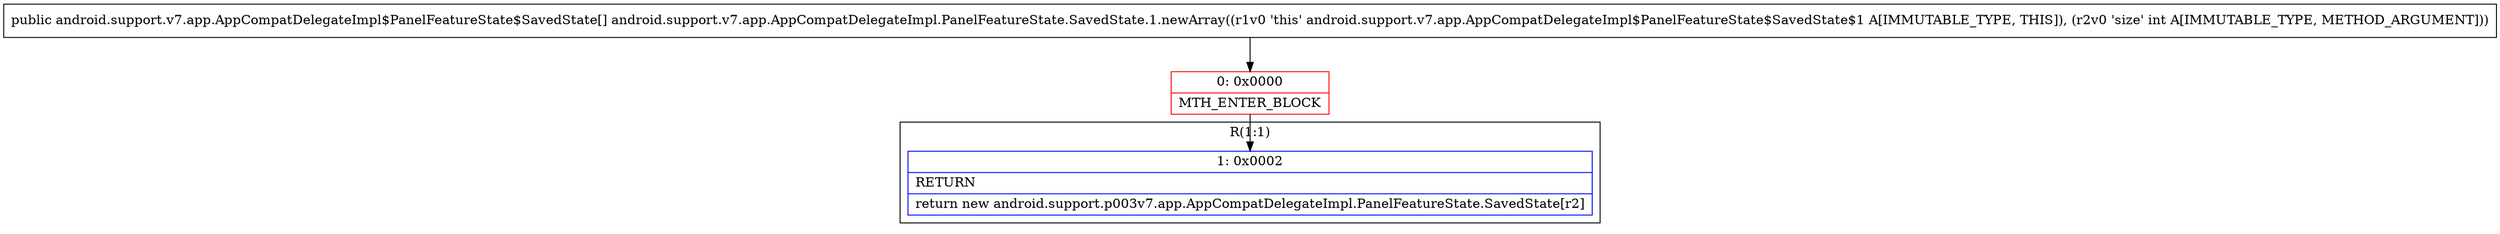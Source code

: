 digraph "CFG forandroid.support.v7.app.AppCompatDelegateImpl.PanelFeatureState.SavedState.1.newArray(I)[Landroid\/support\/v7\/app\/AppCompatDelegateImpl$PanelFeatureState$SavedState;" {
subgraph cluster_Region_119964043 {
label = "R(1:1)";
node [shape=record,color=blue];
Node_1 [shape=record,label="{1\:\ 0x0002|RETURN\l|return new android.support.p003v7.app.AppCompatDelegateImpl.PanelFeatureState.SavedState[r2]\l}"];
}
Node_0 [shape=record,color=red,label="{0\:\ 0x0000|MTH_ENTER_BLOCK\l}"];
MethodNode[shape=record,label="{public android.support.v7.app.AppCompatDelegateImpl$PanelFeatureState$SavedState[] android.support.v7.app.AppCompatDelegateImpl.PanelFeatureState.SavedState.1.newArray((r1v0 'this' android.support.v7.app.AppCompatDelegateImpl$PanelFeatureState$SavedState$1 A[IMMUTABLE_TYPE, THIS]), (r2v0 'size' int A[IMMUTABLE_TYPE, METHOD_ARGUMENT])) }"];
MethodNode -> Node_0;
Node_0 -> Node_1;
}

